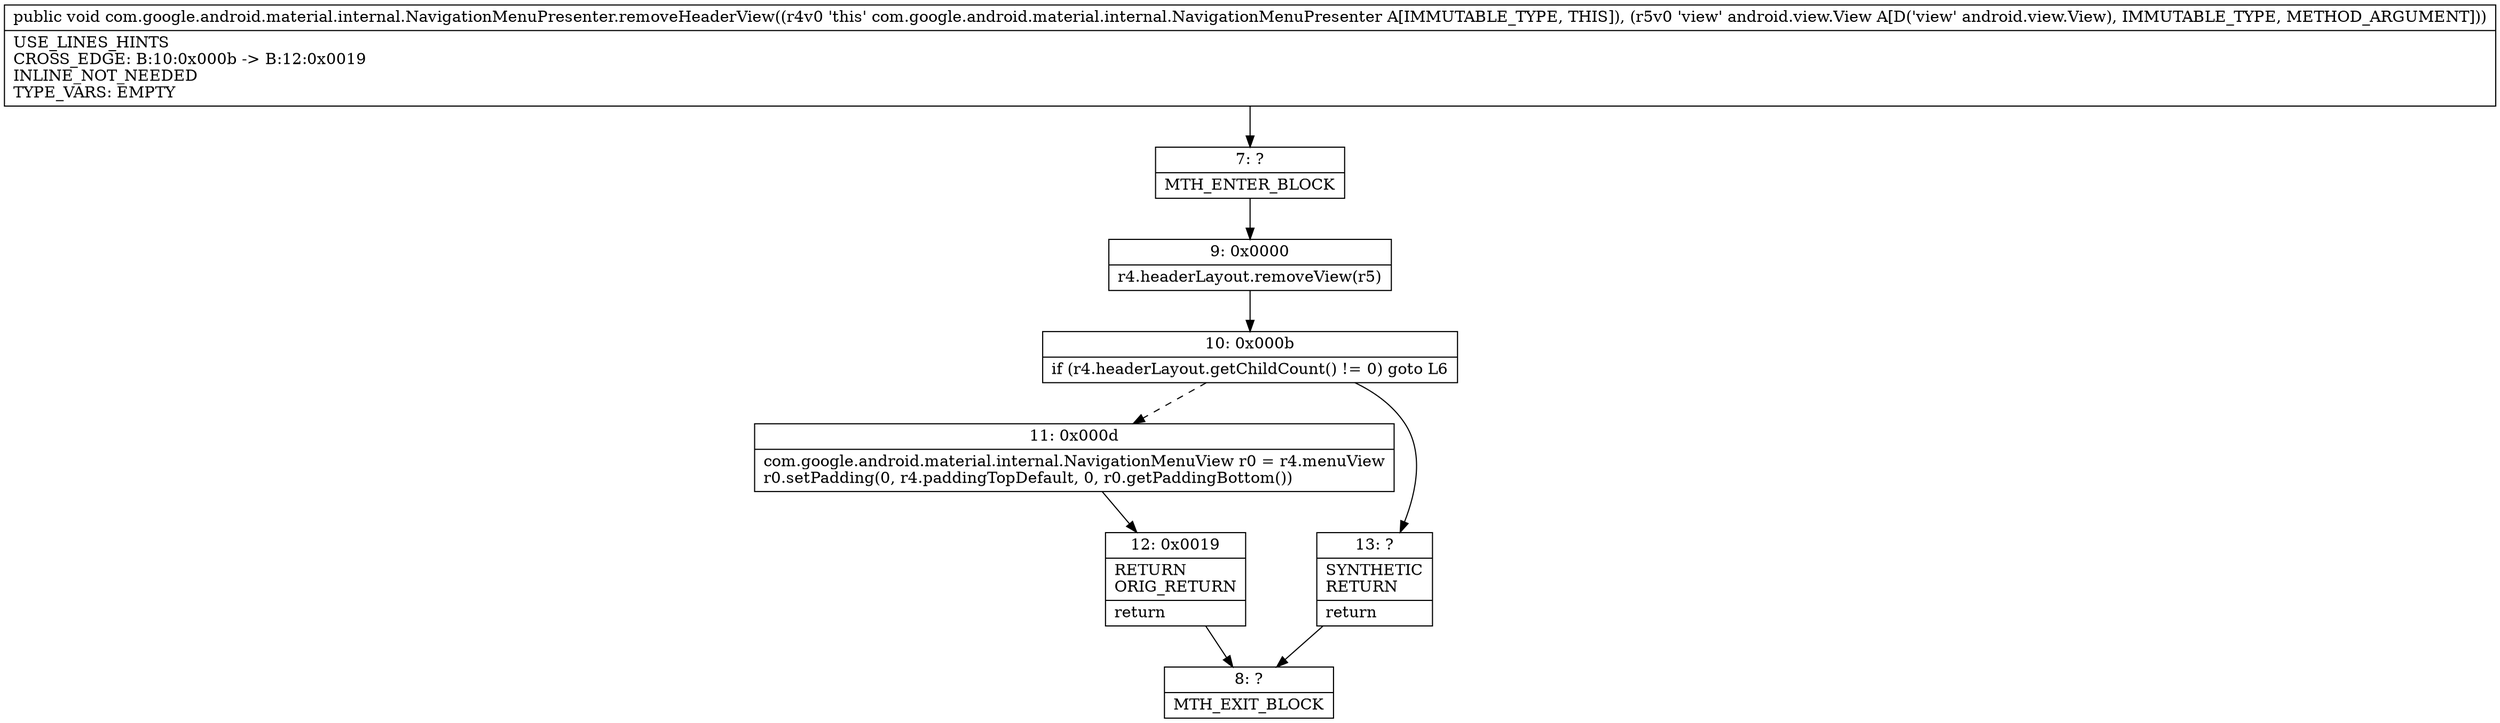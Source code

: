 digraph "CFG forcom.google.android.material.internal.NavigationMenuPresenter.removeHeaderView(Landroid\/view\/View;)V" {
Node_7 [shape=record,label="{7\:\ ?|MTH_ENTER_BLOCK\l}"];
Node_9 [shape=record,label="{9\:\ 0x0000|r4.headerLayout.removeView(r5)\l}"];
Node_10 [shape=record,label="{10\:\ 0x000b|if (r4.headerLayout.getChildCount() != 0) goto L6\l}"];
Node_11 [shape=record,label="{11\:\ 0x000d|com.google.android.material.internal.NavigationMenuView r0 = r4.menuView\lr0.setPadding(0, r4.paddingTopDefault, 0, r0.getPaddingBottom())\l}"];
Node_12 [shape=record,label="{12\:\ 0x0019|RETURN\lORIG_RETURN\l|return\l}"];
Node_8 [shape=record,label="{8\:\ ?|MTH_EXIT_BLOCK\l}"];
Node_13 [shape=record,label="{13\:\ ?|SYNTHETIC\lRETURN\l|return\l}"];
MethodNode[shape=record,label="{public void com.google.android.material.internal.NavigationMenuPresenter.removeHeaderView((r4v0 'this' com.google.android.material.internal.NavigationMenuPresenter A[IMMUTABLE_TYPE, THIS]), (r5v0 'view' android.view.View A[D('view' android.view.View), IMMUTABLE_TYPE, METHOD_ARGUMENT]))  | USE_LINES_HINTS\lCROSS_EDGE: B:10:0x000b \-\> B:12:0x0019\lINLINE_NOT_NEEDED\lTYPE_VARS: EMPTY\l}"];
MethodNode -> Node_7;Node_7 -> Node_9;
Node_9 -> Node_10;
Node_10 -> Node_11[style=dashed];
Node_10 -> Node_13;
Node_11 -> Node_12;
Node_12 -> Node_8;
Node_13 -> Node_8;
}

